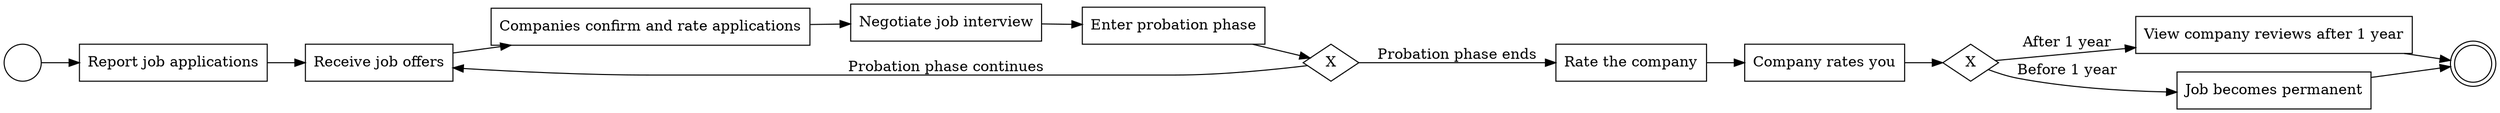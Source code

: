 digraph G {
  rankdir=LR;
  "start_1"[shape=circle label=""];
  "end_1"[shape=doublecircle label=""];
  "task_1"[shape=rectangle label="Report job applications"];
  "task_2"[shape=rectangle label="Receive job offers"];
  "task_3"[shape=rectangle label="Companies confirm and rate applications"];
  "task_4"[shape=rectangle label="Negotiate job interview"];
  "task_5"[shape=rectangle label="Enter probation phase"];
  "task_6"[shape=rectangle label="Rate the company"];
  "task_7"[shape=rectangle label="Company rates you"];
  "task_8"[shape=rectangle label="View company reviews after 1 year"];
  "task_9"[shape=rectangle label="Job becomes permanent"];
  "seg_1"[shape=diamond label="X"];
  "seg_2"[shape=diamond label="X"];
  "start_1" -> "task_1";
  "task_1" -> "task_2";
  "task_2" -> "task_3";
  "task_3" -> "task_4";
  "task_4" -> "task_5";
  "task_5" -> "seg_1";
  "seg_1" -> "task_6"[label="Probation phase ends"];
  "seg_1" -> "task_2"[label="Probation phase continues"];
  "task_6" -> "task_7";
  "task_7" -> "seg_2";
  "seg_2" -> "task_8"[label="After 1 year"];
  "seg_2" -> "task_9"[label="Before 1 year"];
  "task_8" -> "end_1";
  "task_9" -> "end_1";
}